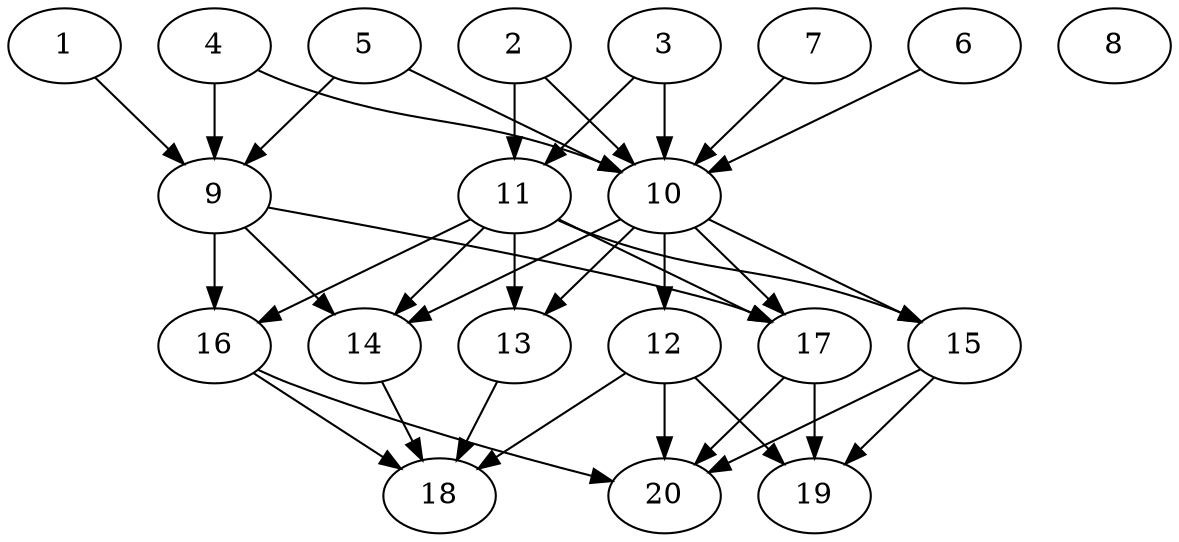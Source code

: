 // DAG automatically generated by daggen at Tue Aug  6 16:20:30 2019
// ./daggen --dot -n 20 --ccr 0.4 --fat 0.6 --regular 0.5 --density 0.9 --mindata 5242880 --maxdata 52428800 
digraph G {
  1 [size="99335680", alpha="0.18", expect_size="39734272"] 
  1 -> 9 [size ="39734272"]
  2 [size="30205440", alpha="0.07", expect_size="12082176"] 
  2 -> 10 [size ="12082176"]
  2 -> 11 [size ="12082176"]
  3 [size="102599680", alpha="0.19", expect_size="41039872"] 
  3 -> 10 [size ="41039872"]
  3 -> 11 [size ="41039872"]
  4 [size="45383680", alpha="0.04", expect_size="18153472"] 
  4 -> 9 [size ="18153472"]
  4 -> 10 [size ="18153472"]
  5 [size="85465600", alpha="0.14", expect_size="34186240"] 
  5 -> 9 [size ="34186240"]
  5 -> 10 [size ="34186240"]
  6 [size="30179840", alpha="0.04", expect_size="12071936"] 
  6 -> 10 [size ="12071936"]
  7 [size="96675840", alpha="0.14", expect_size="38670336"] 
  7 -> 10 [size ="38670336"]
  8 [size="91325440", alpha="0.13", expect_size="36530176"] 
  9 [size="74913280", alpha="0.03", expect_size="29965312"] 
  9 -> 14 [size ="29965312"]
  9 -> 16 [size ="29965312"]
  9 -> 17 [size ="29965312"]
  10 [size="66419200", alpha="0.15", expect_size="26567680"] 
  10 -> 12 [size ="26567680"]
  10 -> 13 [size ="26567680"]
  10 -> 14 [size ="26567680"]
  10 -> 15 [size ="26567680"]
  10 -> 17 [size ="26567680"]
  11 [size="74900480", alpha="0.01", expect_size="29960192"] 
  11 -> 13 [size ="29960192"]
  11 -> 14 [size ="29960192"]
  11 -> 15 [size ="29960192"]
  11 -> 16 [size ="29960192"]
  11 -> 17 [size ="29960192"]
  12 [size="63065600", alpha="0.04", expect_size="25226240"] 
  12 -> 18 [size ="25226240"]
  12 -> 19 [size ="25226240"]
  12 -> 20 [size ="25226240"]
  13 [size="103221760", alpha="0.09", expect_size="41288704"] 
  13 -> 18 [size ="41288704"]
  14 [size="100021760", alpha="0.17", expect_size="40008704"] 
  14 -> 18 [size ="40008704"]
  15 [size="122608640", alpha="0.16", expect_size="49043456"] 
  15 -> 19 [size ="49043456"]
  15 -> 20 [size ="49043456"]
  16 [size="87406080", alpha="0.01", expect_size="34962432"] 
  16 -> 18 [size ="34962432"]
  16 -> 20 [size ="34962432"]
  17 [size="109585920", alpha="0.05", expect_size="43834368"] 
  17 -> 19 [size ="43834368"]
  17 -> 20 [size ="43834368"]
  18 [size="71508480", alpha="0.19", expect_size="28603392"] 
  19 [size="28894720", alpha="0.12", expect_size="11557888"] 
  20 [size="44387840", alpha="0.07", expect_size="17755136"] 
}
